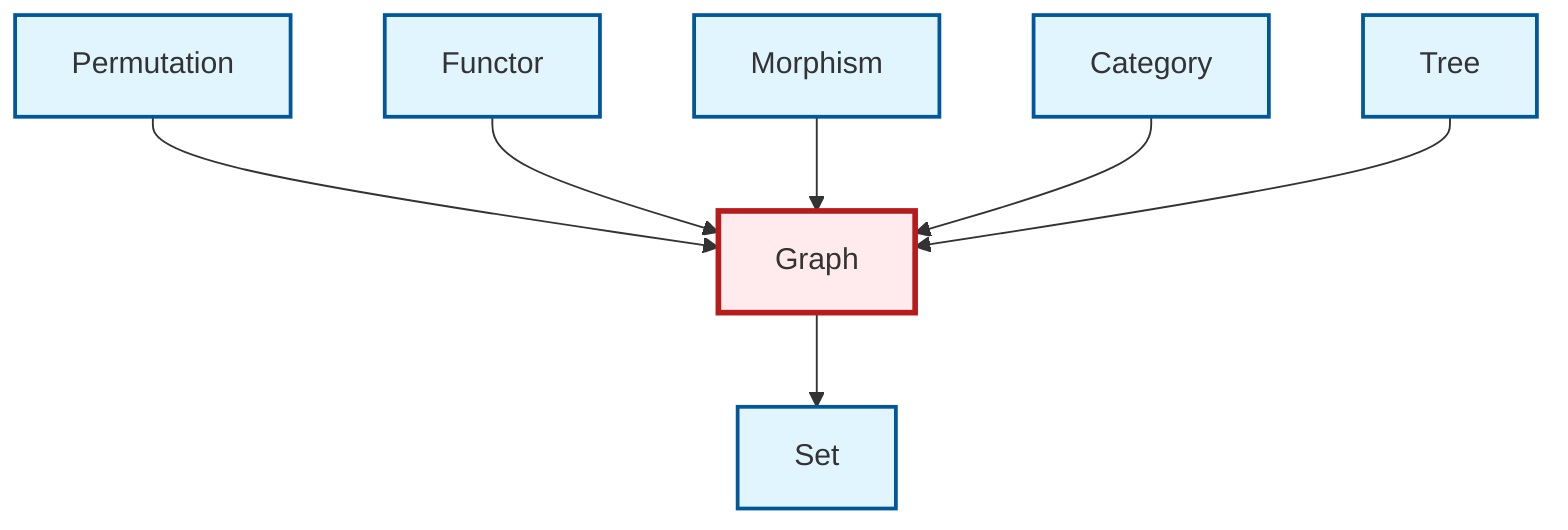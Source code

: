 graph TD
    classDef definition fill:#e1f5fe,stroke:#01579b,stroke-width:2px
    classDef theorem fill:#f3e5f5,stroke:#4a148c,stroke-width:2px
    classDef axiom fill:#fff3e0,stroke:#e65100,stroke-width:2px
    classDef example fill:#e8f5e9,stroke:#1b5e20,stroke-width:2px
    classDef current fill:#ffebee,stroke:#b71c1c,stroke-width:3px
    def-set["Set"]:::definition
    def-functor["Functor"]:::definition
    def-tree["Tree"]:::definition
    def-morphism["Morphism"]:::definition
    def-graph["Graph"]:::definition
    def-permutation["Permutation"]:::definition
    def-category["Category"]:::definition
    def-permutation --> def-graph
    def-functor --> def-graph
    def-morphism --> def-graph
    def-category --> def-graph
    def-graph --> def-set
    def-tree --> def-graph
    class def-graph current